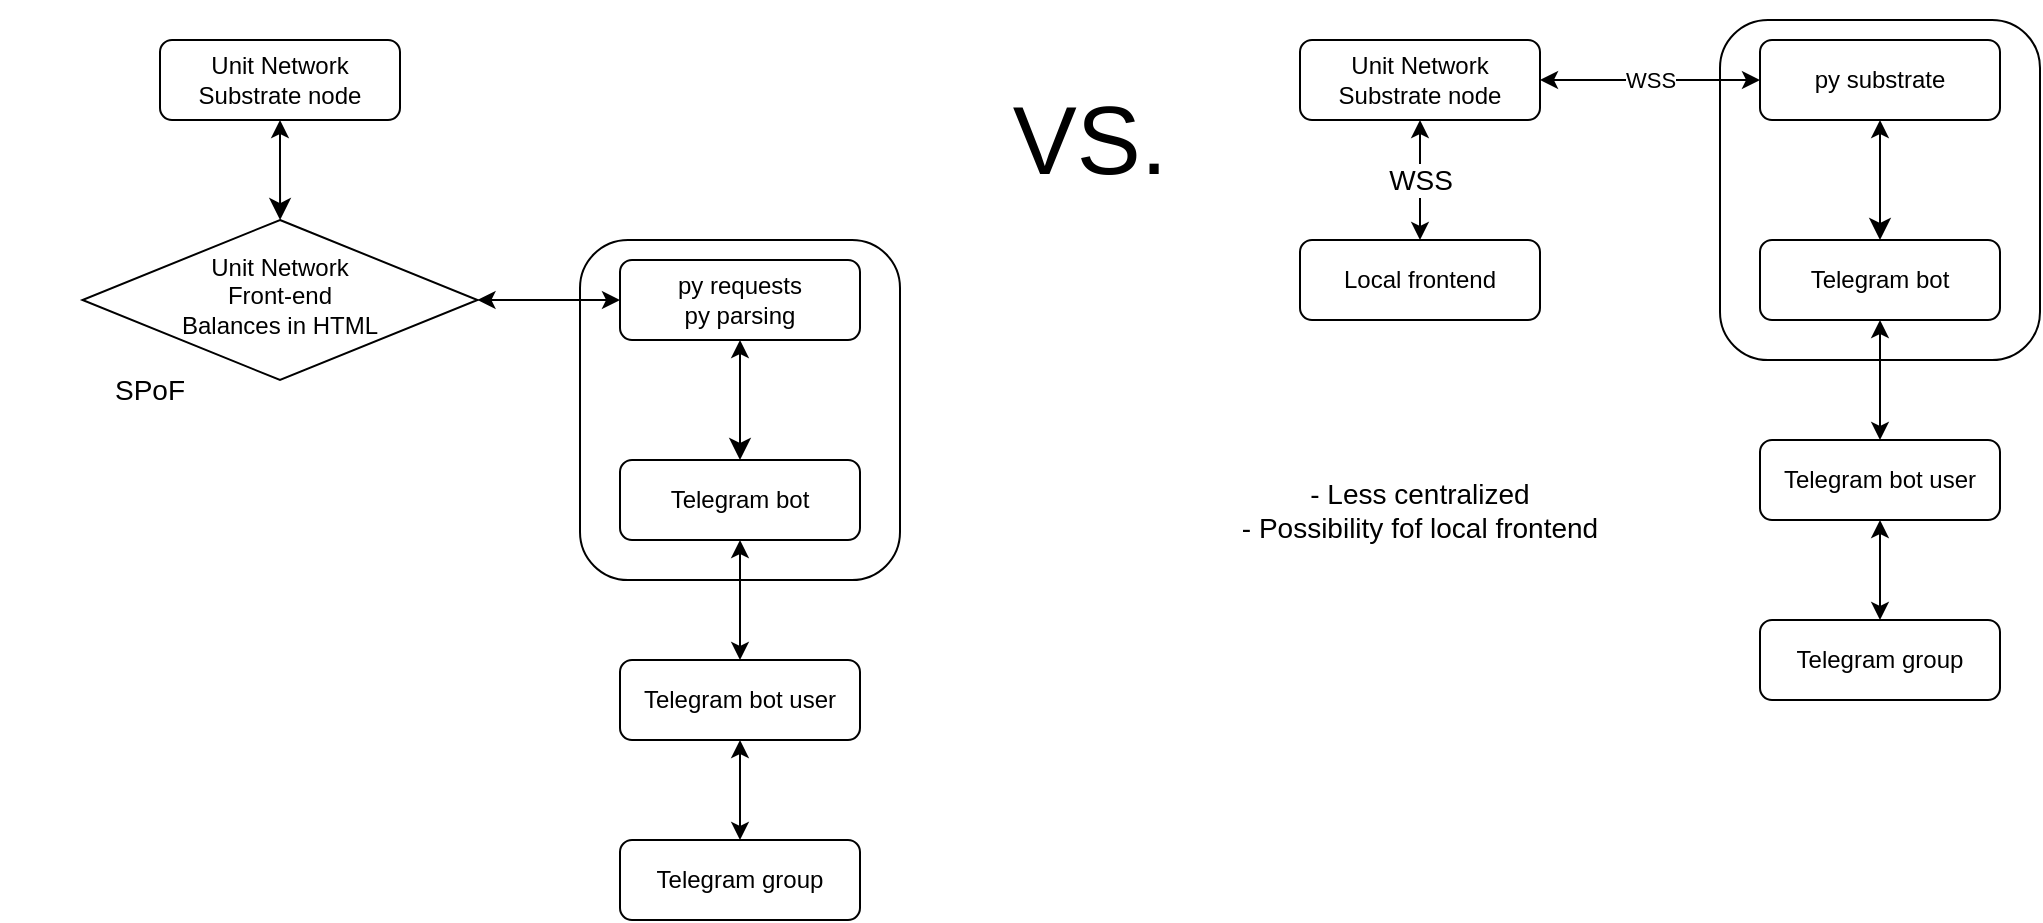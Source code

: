 <mxfile version="20.8.11" type="github">
  <diagram id="C5RBs43oDa-KdzZeNtuy" name="Page-1">
    <mxGraphModel dx="1434" dy="751" grid="1" gridSize="10" guides="1" tooltips="1" connect="1" arrows="1" fold="1" page="1" pageScale="1" pageWidth="827" pageHeight="1169" math="0" shadow="0">
      <root>
        <mxCell id="WIyWlLk6GJQsqaUBKTNV-0" />
        <mxCell id="WIyWlLk6GJQsqaUBKTNV-1" parent="WIyWlLk6GJQsqaUBKTNV-0" />
        <mxCell id="Fg-Liu7Tp-31wvyyyOEm-7" value="" style="rounded=1;whiteSpace=wrap;html=1;" vertex="1" parent="WIyWlLk6GJQsqaUBKTNV-1">
          <mxGeometry x="370" y="180" width="160" height="170" as="geometry" />
        </mxCell>
        <mxCell id="WIyWlLk6GJQsqaUBKTNV-2" value="" style="rounded=0;html=1;jettySize=auto;orthogonalLoop=1;fontSize=11;endArrow=classic;endFill=1;endSize=8;strokeWidth=1;shadow=0;labelBackgroundColor=none;edgeStyle=orthogonalEdgeStyle;startArrow=classic;startFill=1;" parent="WIyWlLk6GJQsqaUBKTNV-1" source="WIyWlLk6GJQsqaUBKTNV-3" target="WIyWlLk6GJQsqaUBKTNV-6" edge="1">
          <mxGeometry relative="1" as="geometry" />
        </mxCell>
        <mxCell id="WIyWlLk6GJQsqaUBKTNV-3" value="&lt;div&gt;Unit Network&lt;/div&gt;&lt;div&gt;Substrate node&lt;br&gt;&lt;/div&gt;" style="rounded=1;whiteSpace=wrap;html=1;fontSize=12;glass=0;strokeWidth=1;shadow=0;" parent="WIyWlLk6GJQsqaUBKTNV-1" vertex="1">
          <mxGeometry x="160" y="80" width="120" height="40" as="geometry" />
        </mxCell>
        <mxCell id="WIyWlLk6GJQsqaUBKTNV-6" value="&lt;div&gt;Unit Network&lt;/div&gt;&lt;div&gt;Front-end&lt;/div&gt;&lt;div&gt;Balances in HTML&lt;br&gt;&lt;/div&gt;" style="rhombus;whiteSpace=wrap;html=1;shadow=0;fontFamily=Helvetica;fontSize=12;align=center;strokeWidth=1;spacing=6;spacingTop=-4;" parent="WIyWlLk6GJQsqaUBKTNV-1" vertex="1">
          <mxGeometry x="121.25" y="170" width="197.5" height="80" as="geometry" />
        </mxCell>
        <mxCell id="Fg-Liu7Tp-31wvyyyOEm-0" value="" style="edgeStyle=orthogonalEdgeStyle;rounded=0;orthogonalLoop=1;jettySize=auto;html=1;startArrow=classic;startFill=1;" edge="1" parent="WIyWlLk6GJQsqaUBKTNV-1" source="WIyWlLk6GJQsqaUBKTNV-7" target="WIyWlLk6GJQsqaUBKTNV-6">
          <mxGeometry relative="1" as="geometry" />
        </mxCell>
        <mxCell id="WIyWlLk6GJQsqaUBKTNV-7" value="py requests&lt;br&gt;py parsing" style="rounded=1;whiteSpace=wrap;html=1;fontSize=12;glass=0;strokeWidth=1;shadow=0;" parent="WIyWlLk6GJQsqaUBKTNV-1" vertex="1">
          <mxGeometry x="390" y="190" width="120" height="40" as="geometry" />
        </mxCell>
        <mxCell id="Fg-Liu7Tp-31wvyyyOEm-1" value="" style="edgeStyle=orthogonalEdgeStyle;rounded=0;html=1;jettySize=auto;orthogonalLoop=1;fontSize=11;endArrow=classic;endFill=1;endSize=8;strokeWidth=1;shadow=0;labelBackgroundColor=none;exitX=0.5;exitY=1;exitDx=0;exitDy=0;startArrow=classic;startFill=1;" edge="1" parent="WIyWlLk6GJQsqaUBKTNV-1" target="Fg-Liu7Tp-31wvyyyOEm-2" source="WIyWlLk6GJQsqaUBKTNV-7">
          <mxGeometry y="10" relative="1" as="geometry">
            <mxPoint as="offset" />
            <mxPoint x="328.75" y="220" as="sourcePoint" />
          </mxGeometry>
        </mxCell>
        <mxCell id="Fg-Liu7Tp-31wvyyyOEm-5" style="edgeStyle=orthogonalEdgeStyle;rounded=0;orthogonalLoop=1;jettySize=auto;html=1;exitX=0.5;exitY=1;exitDx=0;exitDy=0;startArrow=classic;startFill=1;" edge="1" parent="WIyWlLk6GJQsqaUBKTNV-1" source="Fg-Liu7Tp-31wvyyyOEm-2" target="Fg-Liu7Tp-31wvyyyOEm-3">
          <mxGeometry relative="1" as="geometry" />
        </mxCell>
        <mxCell id="Fg-Liu7Tp-31wvyyyOEm-2" value="&lt;div&gt;Telegram bot&lt;/div&gt;" style="rounded=1;whiteSpace=wrap;html=1;fontSize=12;glass=0;strokeWidth=1;shadow=0;" vertex="1" parent="WIyWlLk6GJQsqaUBKTNV-1">
          <mxGeometry x="390" y="290" width="120" height="40" as="geometry" />
        </mxCell>
        <mxCell id="Fg-Liu7Tp-31wvyyyOEm-6" style="edgeStyle=orthogonalEdgeStyle;rounded=0;orthogonalLoop=1;jettySize=auto;html=1;exitX=0.5;exitY=1;exitDx=0;exitDy=0;startArrow=classic;startFill=1;" edge="1" parent="WIyWlLk6GJQsqaUBKTNV-1" source="Fg-Liu7Tp-31wvyyyOEm-3" target="Fg-Liu7Tp-31wvyyyOEm-4">
          <mxGeometry relative="1" as="geometry" />
        </mxCell>
        <mxCell id="Fg-Liu7Tp-31wvyyyOEm-3" value="Telegram bot user" style="rounded=1;whiteSpace=wrap;html=1;fontSize=12;glass=0;strokeWidth=1;shadow=0;" vertex="1" parent="WIyWlLk6GJQsqaUBKTNV-1">
          <mxGeometry x="390" y="390" width="120" height="40" as="geometry" />
        </mxCell>
        <mxCell id="Fg-Liu7Tp-31wvyyyOEm-4" value="Telegram group" style="rounded=1;whiteSpace=wrap;html=1;fontSize=12;glass=0;strokeWidth=1;shadow=0;" vertex="1" parent="WIyWlLk6GJQsqaUBKTNV-1">
          <mxGeometry x="390" y="480" width="120" height="40" as="geometry" />
        </mxCell>
        <mxCell id="Fg-Liu7Tp-31wvyyyOEm-9" value="" style="rounded=1;whiteSpace=wrap;html=1;" vertex="1" parent="WIyWlLk6GJQsqaUBKTNV-1">
          <mxGeometry x="940" y="70" width="160" height="170" as="geometry" />
        </mxCell>
        <mxCell id="Fg-Liu7Tp-31wvyyyOEm-25" value="WSS" style="edgeStyle=orthogonalEdgeStyle;rounded=0;orthogonalLoop=1;jettySize=auto;html=1;entryX=0.5;entryY=0;entryDx=0;entryDy=0;fontSize=14;startArrow=classic;startFill=1;endArrow=classic;endFill=1;" edge="1" parent="WIyWlLk6GJQsqaUBKTNV-1" source="Fg-Liu7Tp-31wvyyyOEm-11" target="Fg-Liu7Tp-31wvyyyOEm-24">
          <mxGeometry relative="1" as="geometry" />
        </mxCell>
        <mxCell id="Fg-Liu7Tp-31wvyyyOEm-11" value="&lt;div&gt;Unit Network&lt;/div&gt;&lt;div&gt;Substrate node&lt;br&gt;&lt;/div&gt;" style="rounded=1;whiteSpace=wrap;html=1;fontSize=12;glass=0;strokeWidth=1;shadow=0;" vertex="1" parent="WIyWlLk6GJQsqaUBKTNV-1">
          <mxGeometry x="730" y="80" width="120" height="40" as="geometry" />
        </mxCell>
        <mxCell id="Fg-Liu7Tp-31wvyyyOEm-13" value="WSS" style="edgeStyle=orthogonalEdgeStyle;rounded=0;orthogonalLoop=1;jettySize=auto;html=1;startArrow=classic;startFill=1;entryX=1;entryY=0.5;entryDx=0;entryDy=0;" edge="1" parent="WIyWlLk6GJQsqaUBKTNV-1" source="Fg-Liu7Tp-31wvyyyOEm-14" target="Fg-Liu7Tp-31wvyyyOEm-11">
          <mxGeometry relative="1" as="geometry">
            <mxPoint x="888.75" y="100" as="targetPoint" />
          </mxGeometry>
        </mxCell>
        <mxCell id="Fg-Liu7Tp-31wvyyyOEm-14" value="py substrate" style="rounded=1;whiteSpace=wrap;html=1;fontSize=12;glass=0;strokeWidth=1;shadow=0;" vertex="1" parent="WIyWlLk6GJQsqaUBKTNV-1">
          <mxGeometry x="960" y="80" width="120" height="40" as="geometry" />
        </mxCell>
        <mxCell id="Fg-Liu7Tp-31wvyyyOEm-15" value="" style="edgeStyle=orthogonalEdgeStyle;rounded=0;html=1;jettySize=auto;orthogonalLoop=1;fontSize=11;endArrow=classic;endFill=1;endSize=8;strokeWidth=1;shadow=0;labelBackgroundColor=none;exitX=0.5;exitY=1;exitDx=0;exitDy=0;startArrow=classic;startFill=1;" edge="1" parent="WIyWlLk6GJQsqaUBKTNV-1" source="Fg-Liu7Tp-31wvyyyOEm-14" target="Fg-Liu7Tp-31wvyyyOEm-17">
          <mxGeometry y="10" relative="1" as="geometry">
            <mxPoint as="offset" />
            <mxPoint x="898.75" y="110" as="sourcePoint" />
          </mxGeometry>
        </mxCell>
        <mxCell id="Fg-Liu7Tp-31wvyyyOEm-16" style="edgeStyle=orthogonalEdgeStyle;rounded=0;orthogonalLoop=1;jettySize=auto;html=1;exitX=0.5;exitY=1;exitDx=0;exitDy=0;startArrow=classic;startFill=1;" edge="1" parent="WIyWlLk6GJQsqaUBKTNV-1" source="Fg-Liu7Tp-31wvyyyOEm-17" target="Fg-Liu7Tp-31wvyyyOEm-19">
          <mxGeometry relative="1" as="geometry" />
        </mxCell>
        <mxCell id="Fg-Liu7Tp-31wvyyyOEm-17" value="&lt;div&gt;Telegram bot&lt;/div&gt;" style="rounded=1;whiteSpace=wrap;html=1;fontSize=12;glass=0;strokeWidth=1;shadow=0;" vertex="1" parent="WIyWlLk6GJQsqaUBKTNV-1">
          <mxGeometry x="960" y="180" width="120" height="40" as="geometry" />
        </mxCell>
        <mxCell id="Fg-Liu7Tp-31wvyyyOEm-18" style="edgeStyle=orthogonalEdgeStyle;rounded=0;orthogonalLoop=1;jettySize=auto;html=1;exitX=0.5;exitY=1;exitDx=0;exitDy=0;startArrow=classic;startFill=1;" edge="1" parent="WIyWlLk6GJQsqaUBKTNV-1" source="Fg-Liu7Tp-31wvyyyOEm-19" target="Fg-Liu7Tp-31wvyyyOEm-20">
          <mxGeometry relative="1" as="geometry" />
        </mxCell>
        <mxCell id="Fg-Liu7Tp-31wvyyyOEm-19" value="Telegram bot user" style="rounded=1;whiteSpace=wrap;html=1;fontSize=12;glass=0;strokeWidth=1;shadow=0;" vertex="1" parent="WIyWlLk6GJQsqaUBKTNV-1">
          <mxGeometry x="960" y="280" width="120" height="40" as="geometry" />
        </mxCell>
        <mxCell id="Fg-Liu7Tp-31wvyyyOEm-20" value="Telegram group" style="rounded=1;whiteSpace=wrap;html=1;fontSize=12;glass=0;strokeWidth=1;shadow=0;" vertex="1" parent="WIyWlLk6GJQsqaUBKTNV-1">
          <mxGeometry x="960" y="370" width="120" height="40" as="geometry" />
        </mxCell>
        <mxCell id="Fg-Liu7Tp-31wvyyyOEm-22" value="VS." style="text;html=1;strokeColor=none;fillColor=none;align=center;verticalAlign=middle;whiteSpace=wrap;rounded=0;fontSize=48;" vertex="1" parent="WIyWlLk6GJQsqaUBKTNV-1">
          <mxGeometry x="510" y="60" width="230" height="140" as="geometry" />
        </mxCell>
        <mxCell id="Fg-Liu7Tp-31wvyyyOEm-24" value="Local frontend" style="rounded=1;whiteSpace=wrap;html=1;fontSize=12;glass=0;strokeWidth=1;shadow=0;" vertex="1" parent="WIyWlLk6GJQsqaUBKTNV-1">
          <mxGeometry x="730" y="180" width="120" height="40" as="geometry" />
        </mxCell>
        <mxCell id="Fg-Liu7Tp-31wvyyyOEm-26" value="&lt;div&gt;&lt;font style=&quot;font-size: 14px;&quot;&gt;- Less centralized&lt;br&gt;&lt;/font&gt;&lt;/div&gt;&lt;div&gt;&lt;font style=&quot;font-size: 14px;&quot;&gt;- Possibility fof local frontend&lt;br&gt;&lt;/font&gt;&lt;/div&gt;" style="text;html=1;strokeColor=none;fillColor=none;align=center;verticalAlign=middle;whiteSpace=wrap;rounded=0;fontSize=14;" vertex="1" parent="WIyWlLk6GJQsqaUBKTNV-1">
          <mxGeometry x="680" y="280" width="220" height="70" as="geometry" />
        </mxCell>
        <mxCell id="Fg-Liu7Tp-31wvyyyOEm-27" value="SPoF" style="text;html=1;strokeColor=none;fillColor=none;align=center;verticalAlign=middle;whiteSpace=wrap;rounded=0;fontSize=14;" vertex="1" parent="WIyWlLk6GJQsqaUBKTNV-1">
          <mxGeometry x="80" y="230" width="150" height="50" as="geometry" />
        </mxCell>
      </root>
    </mxGraphModel>
  </diagram>
</mxfile>
